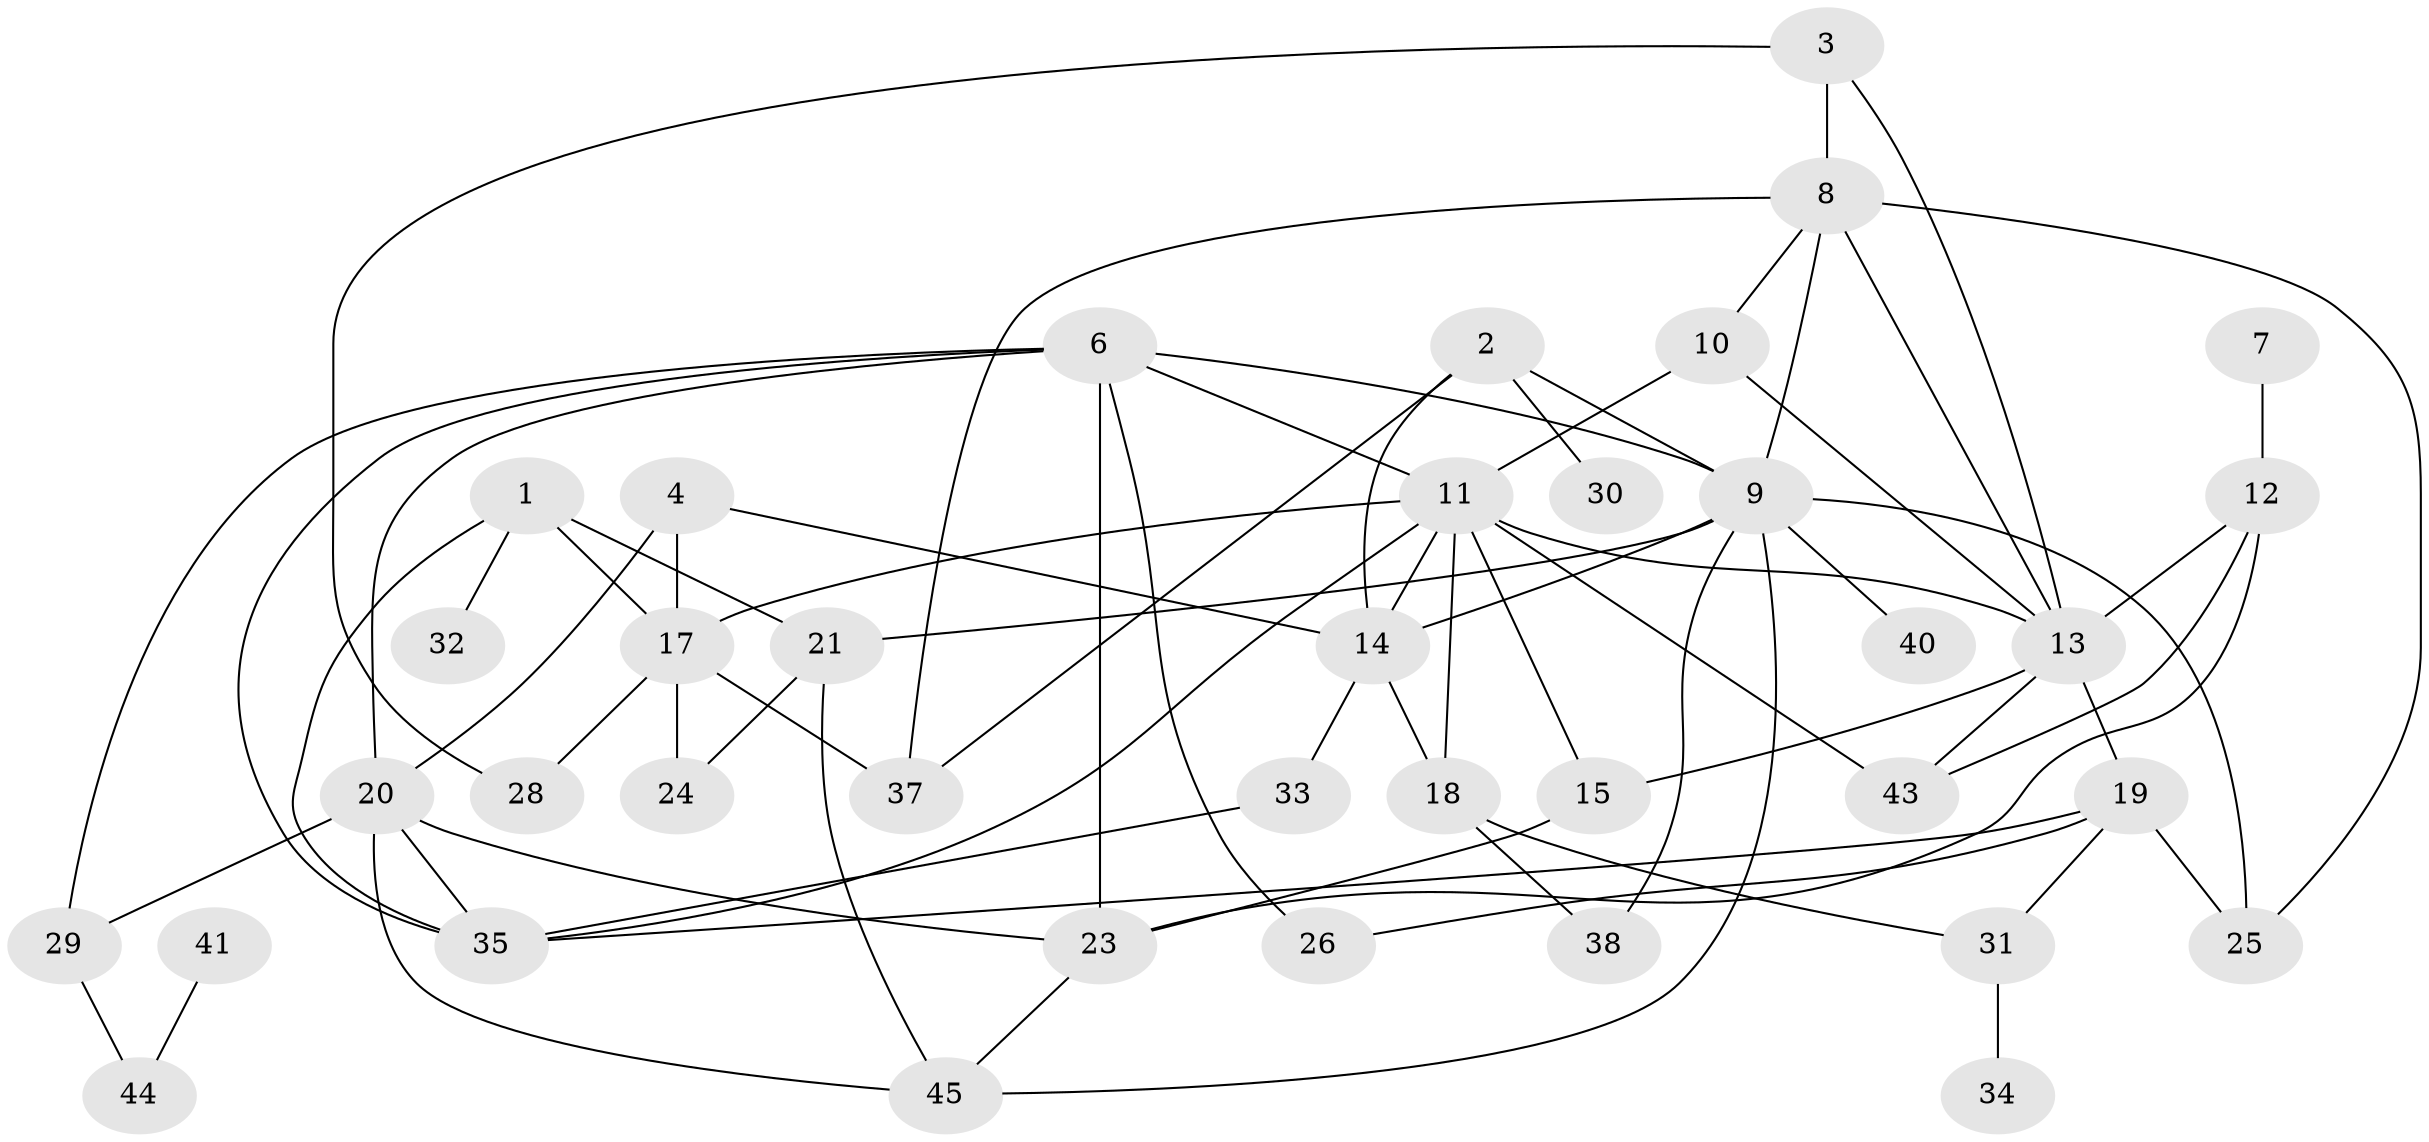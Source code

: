 // original degree distribution, {2: 0.32222222222222224, 0: 0.07777777777777778, 5: 0.05555555555555555, 3: 0.2222222222222222, 1: 0.12222222222222222, 4: 0.14444444444444443, 8: 0.011111111111111112, 6: 0.022222222222222223, 7: 0.022222222222222223}
// Generated by graph-tools (version 1.1) at 2025/33/03/09/25 02:33:59]
// undirected, 38 vertices, 71 edges
graph export_dot {
graph [start="1"]
  node [color=gray90,style=filled];
  1;
  2;
  3;
  4;
  6;
  7;
  8;
  9;
  10;
  11;
  12;
  13;
  14;
  15;
  17;
  18;
  19;
  20;
  21;
  23;
  24;
  25;
  26;
  28;
  29;
  30;
  31;
  32;
  33;
  34;
  35;
  37;
  38;
  40;
  41;
  43;
  44;
  45;
  1 -- 17 [weight=1.0];
  1 -- 21 [weight=1.0];
  1 -- 32 [weight=1.0];
  1 -- 35 [weight=1.0];
  2 -- 9 [weight=1.0];
  2 -- 14 [weight=1.0];
  2 -- 30 [weight=1.0];
  2 -- 37 [weight=1.0];
  3 -- 8 [weight=1.0];
  3 -- 13 [weight=1.0];
  3 -- 28 [weight=1.0];
  4 -- 14 [weight=1.0];
  4 -- 17 [weight=1.0];
  4 -- 20 [weight=1.0];
  6 -- 9 [weight=1.0];
  6 -- 11 [weight=1.0];
  6 -- 20 [weight=1.0];
  6 -- 23 [weight=1.0];
  6 -- 26 [weight=1.0];
  6 -- 29 [weight=1.0];
  6 -- 35 [weight=1.0];
  7 -- 12 [weight=1.0];
  8 -- 9 [weight=1.0];
  8 -- 10 [weight=1.0];
  8 -- 13 [weight=1.0];
  8 -- 25 [weight=1.0];
  8 -- 37 [weight=1.0];
  9 -- 14 [weight=1.0];
  9 -- 21 [weight=1.0];
  9 -- 25 [weight=1.0];
  9 -- 38 [weight=1.0];
  9 -- 40 [weight=1.0];
  9 -- 45 [weight=1.0];
  10 -- 11 [weight=1.0];
  10 -- 13 [weight=1.0];
  11 -- 13 [weight=1.0];
  11 -- 14 [weight=2.0];
  11 -- 15 [weight=3.0];
  11 -- 17 [weight=1.0];
  11 -- 18 [weight=1.0];
  11 -- 35 [weight=1.0];
  11 -- 43 [weight=1.0];
  12 -- 13 [weight=1.0];
  12 -- 23 [weight=1.0];
  12 -- 43 [weight=1.0];
  13 -- 15 [weight=2.0];
  13 -- 19 [weight=1.0];
  13 -- 43 [weight=1.0];
  14 -- 18 [weight=1.0];
  14 -- 33 [weight=1.0];
  15 -- 23 [weight=1.0];
  17 -- 24 [weight=1.0];
  17 -- 28 [weight=1.0];
  17 -- 37 [weight=1.0];
  18 -- 31 [weight=1.0];
  18 -- 38 [weight=1.0];
  19 -- 25 [weight=1.0];
  19 -- 26 [weight=1.0];
  19 -- 31 [weight=1.0];
  19 -- 35 [weight=1.0];
  20 -- 23 [weight=1.0];
  20 -- 29 [weight=1.0];
  20 -- 35 [weight=2.0];
  20 -- 45 [weight=1.0];
  21 -- 24 [weight=1.0];
  21 -- 45 [weight=1.0];
  23 -- 45 [weight=1.0];
  29 -- 44 [weight=1.0];
  31 -- 34 [weight=1.0];
  33 -- 35 [weight=1.0];
  41 -- 44 [weight=1.0];
}
